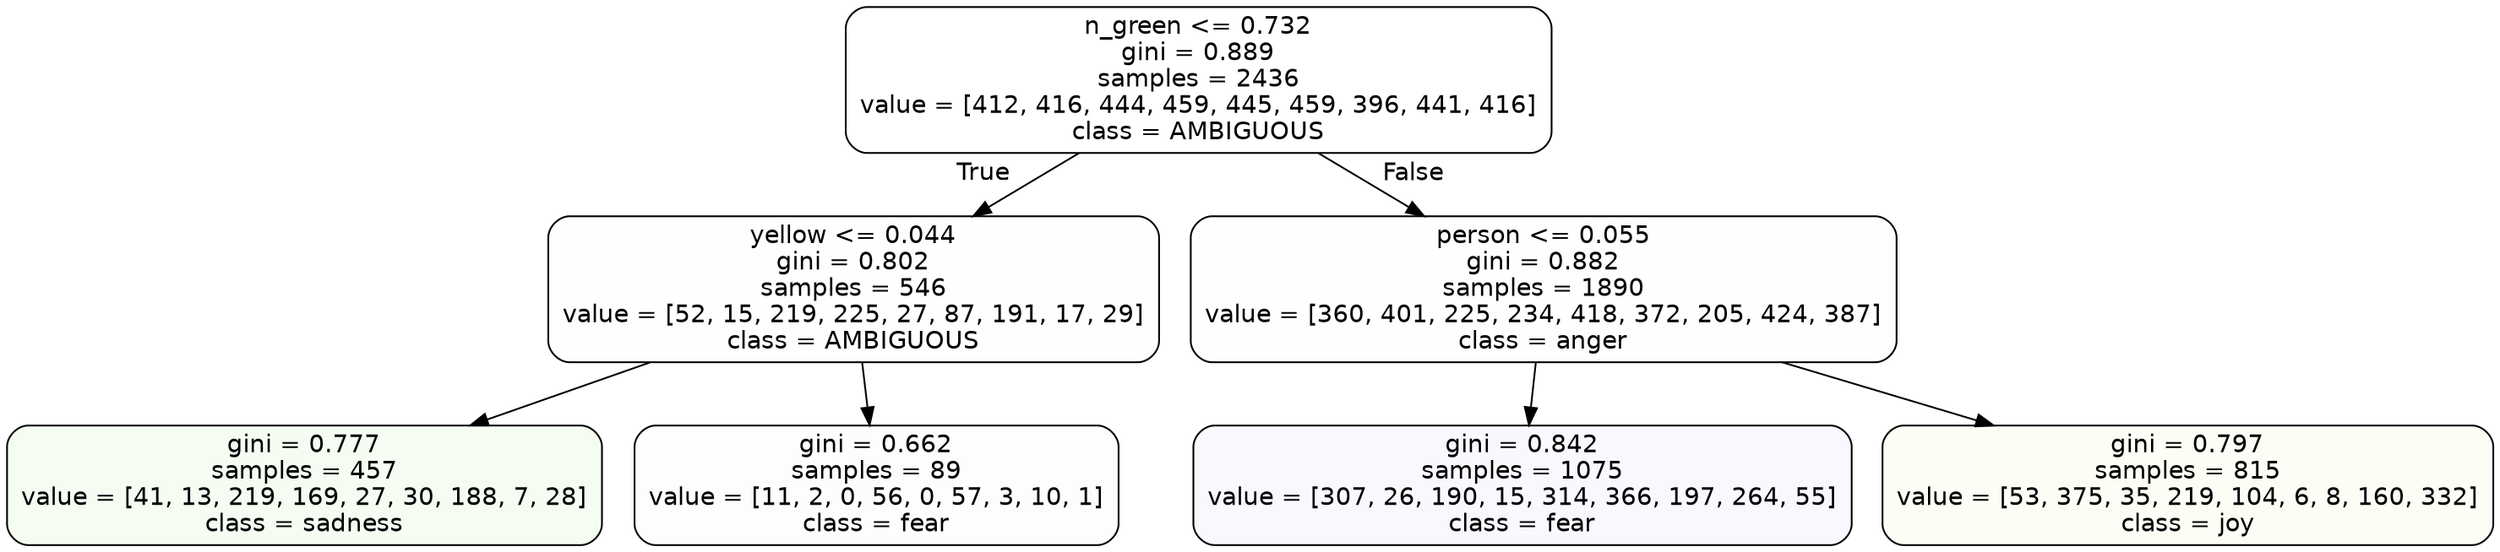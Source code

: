 digraph Tree {
node [shape=box, style="filled, rounded", color="black", fontname=helvetica] ;
edge [fontname=helvetica] ;
0 [label="n_green <= 0.732\ngini = 0.889\nsamples = 2436\nvalue = [412, 416, 444, 459, 445, 459, 396, 441, 416]\nclass = AMBIGUOUS", fillcolor="#39e58100"] ;
1 [label="yellow <= 0.044\ngini = 0.802\nsamples = 546\nvalue = [52, 15, 219, 225, 27, 87, 191, 17, 29]\nclass = AMBIGUOUS", fillcolor="#39e58102"] ;
0 -> 1 [labeldistance=2.5, labelangle=45, headlabel="True"] ;
2 [label="gini = 0.777\nsamples = 457\nvalue = [41, 13, 219, 169, 27, 30, 188, 7, 28]\nclass = sadness", fillcolor="#64e5390f"] ;
1 -> 2 ;
3 [label="gini = 0.662\nsamples = 89\nvalue = [11, 2, 0, 56, 0, 57, 3, 10, 1]\nclass = fear", fillcolor="#3964e503"] ;
1 -> 3 ;
4 [label="person <= 0.055\ngini = 0.882\nsamples = 1890\nvalue = [360, 401, 225, 234, 418, 372, 205, 424, 387]\nclass = anger", fillcolor="#e539d701"] ;
0 -> 4 [labeldistance=2.5, labelangle=-45, headlabel="False"] ;
5 [label="gini = 0.842\nsamples = 1075\nvalue = [307, 26, 190, 15, 314, 366, 197, 264, 55]\nclass = fear", fillcolor="#3964e509"] ;
4 -> 5 ;
6 [label="gini = 0.797\nsamples = 815\nvalue = [53, 375, 35, 219, 104, 6, 8, 160, 332]\nclass = joy", fillcolor="#d7e5390b"] ;
4 -> 6 ;
}